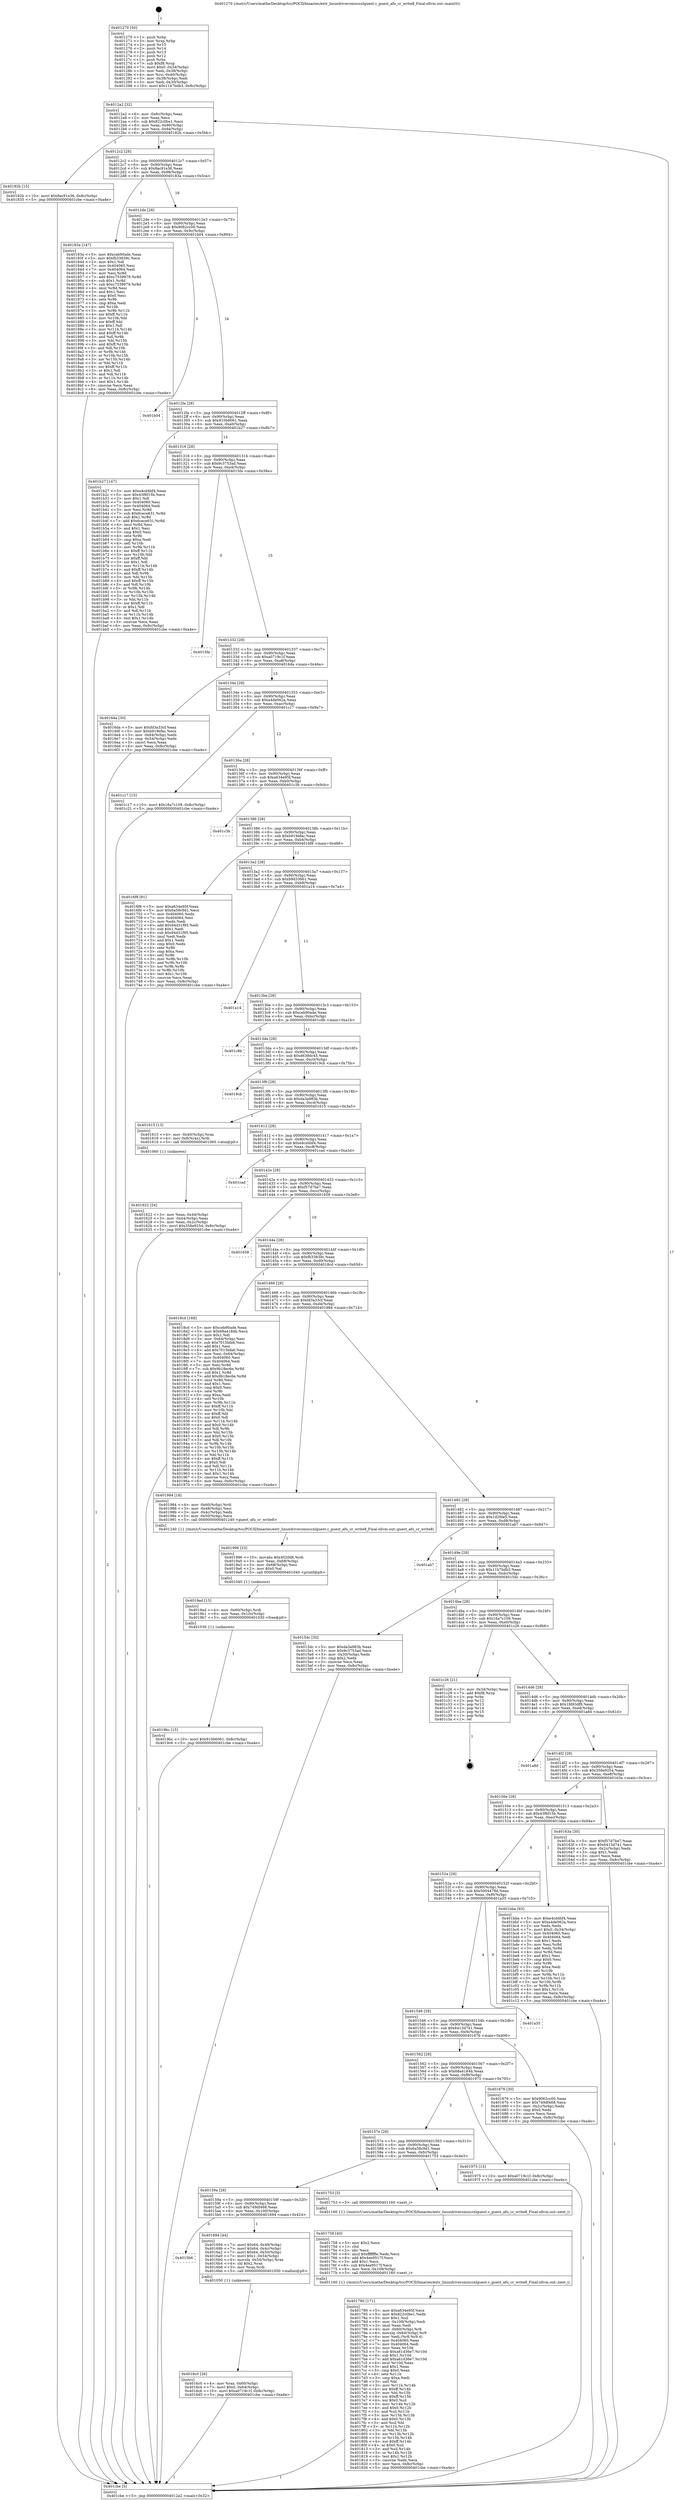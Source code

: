 digraph "0x401270" {
  label = "0x401270 (/mnt/c/Users/mathe/Desktop/tcc/POCII/binaries/extr_linuxdriversmisccxlguest.c_guest_afu_cr_write8_Final-ollvm.out::main(0))"
  labelloc = "t"
  node[shape=record]

  Entry [label="",width=0.3,height=0.3,shape=circle,fillcolor=black,style=filled]
  "0x4012a2" [label="{
     0x4012a2 [32]\l
     | [instrs]\l
     &nbsp;&nbsp;0x4012a2 \<+6\>: mov -0x8c(%rbp),%eax\l
     &nbsp;&nbsp;0x4012a8 \<+2\>: mov %eax,%ecx\l
     &nbsp;&nbsp;0x4012aa \<+6\>: sub $0x822c0be1,%ecx\l
     &nbsp;&nbsp;0x4012b0 \<+6\>: mov %eax,-0x90(%rbp)\l
     &nbsp;&nbsp;0x4012b6 \<+6\>: mov %ecx,-0x94(%rbp)\l
     &nbsp;&nbsp;0x4012bc \<+6\>: je 000000000040182b \<main+0x5bb\>\l
  }"]
  "0x40182b" [label="{
     0x40182b [15]\l
     | [instrs]\l
     &nbsp;&nbsp;0x40182b \<+10\>: movl $0x8ac91e36,-0x8c(%rbp)\l
     &nbsp;&nbsp;0x401835 \<+5\>: jmp 0000000000401cbe \<main+0xa4e\>\l
  }"]
  "0x4012c2" [label="{
     0x4012c2 [28]\l
     | [instrs]\l
     &nbsp;&nbsp;0x4012c2 \<+5\>: jmp 00000000004012c7 \<main+0x57\>\l
     &nbsp;&nbsp;0x4012c7 \<+6\>: mov -0x90(%rbp),%eax\l
     &nbsp;&nbsp;0x4012cd \<+5\>: sub $0x8ac91e36,%eax\l
     &nbsp;&nbsp;0x4012d2 \<+6\>: mov %eax,-0x98(%rbp)\l
     &nbsp;&nbsp;0x4012d8 \<+6\>: je 000000000040183a \<main+0x5ca\>\l
  }"]
  Exit [label="",width=0.3,height=0.3,shape=circle,fillcolor=black,style=filled,peripheries=2]
  "0x40183a" [label="{
     0x40183a [147]\l
     | [instrs]\l
     &nbsp;&nbsp;0x40183a \<+5\>: mov $0xceb90ade,%eax\l
     &nbsp;&nbsp;0x40183f \<+5\>: mov $0xfb33839c,%ecx\l
     &nbsp;&nbsp;0x401844 \<+2\>: mov $0x1,%dl\l
     &nbsp;&nbsp;0x401846 \<+7\>: mov 0x404060,%esi\l
     &nbsp;&nbsp;0x40184d \<+7\>: mov 0x404064,%edi\l
     &nbsp;&nbsp;0x401854 \<+3\>: mov %esi,%r8d\l
     &nbsp;&nbsp;0x401857 \<+7\>: add $0xc7539979,%r8d\l
     &nbsp;&nbsp;0x40185e \<+4\>: sub $0x1,%r8d\l
     &nbsp;&nbsp;0x401862 \<+7\>: sub $0xc7539979,%r8d\l
     &nbsp;&nbsp;0x401869 \<+4\>: imul %r8d,%esi\l
     &nbsp;&nbsp;0x40186d \<+3\>: and $0x1,%esi\l
     &nbsp;&nbsp;0x401870 \<+3\>: cmp $0x0,%esi\l
     &nbsp;&nbsp;0x401873 \<+4\>: sete %r9b\l
     &nbsp;&nbsp;0x401877 \<+3\>: cmp $0xa,%edi\l
     &nbsp;&nbsp;0x40187a \<+4\>: setl %r10b\l
     &nbsp;&nbsp;0x40187e \<+3\>: mov %r9b,%r11b\l
     &nbsp;&nbsp;0x401881 \<+4\>: xor $0xff,%r11b\l
     &nbsp;&nbsp;0x401885 \<+3\>: mov %r10b,%bl\l
     &nbsp;&nbsp;0x401888 \<+3\>: xor $0xff,%bl\l
     &nbsp;&nbsp;0x40188b \<+3\>: xor $0x1,%dl\l
     &nbsp;&nbsp;0x40188e \<+3\>: mov %r11b,%r14b\l
     &nbsp;&nbsp;0x401891 \<+4\>: and $0xff,%r14b\l
     &nbsp;&nbsp;0x401895 \<+3\>: and %dl,%r9b\l
     &nbsp;&nbsp;0x401898 \<+3\>: mov %bl,%r15b\l
     &nbsp;&nbsp;0x40189b \<+4\>: and $0xff,%r15b\l
     &nbsp;&nbsp;0x40189f \<+3\>: and %dl,%r10b\l
     &nbsp;&nbsp;0x4018a2 \<+3\>: or %r9b,%r14b\l
     &nbsp;&nbsp;0x4018a5 \<+3\>: or %r10b,%r15b\l
     &nbsp;&nbsp;0x4018a8 \<+3\>: xor %r15b,%r14b\l
     &nbsp;&nbsp;0x4018ab \<+3\>: or %bl,%r11b\l
     &nbsp;&nbsp;0x4018ae \<+4\>: xor $0xff,%r11b\l
     &nbsp;&nbsp;0x4018b2 \<+3\>: or $0x1,%dl\l
     &nbsp;&nbsp;0x4018b5 \<+3\>: and %dl,%r11b\l
     &nbsp;&nbsp;0x4018b8 \<+3\>: or %r11b,%r14b\l
     &nbsp;&nbsp;0x4018bb \<+4\>: test $0x1,%r14b\l
     &nbsp;&nbsp;0x4018bf \<+3\>: cmovne %ecx,%eax\l
     &nbsp;&nbsp;0x4018c2 \<+6\>: mov %eax,-0x8c(%rbp)\l
     &nbsp;&nbsp;0x4018c8 \<+5\>: jmp 0000000000401cbe \<main+0xa4e\>\l
  }"]
  "0x4012de" [label="{
     0x4012de [28]\l
     | [instrs]\l
     &nbsp;&nbsp;0x4012de \<+5\>: jmp 00000000004012e3 \<main+0x73\>\l
     &nbsp;&nbsp;0x4012e3 \<+6\>: mov -0x90(%rbp),%eax\l
     &nbsp;&nbsp;0x4012e9 \<+5\>: sub $0x9062cc00,%eax\l
     &nbsp;&nbsp;0x4012ee \<+6\>: mov %eax,-0x9c(%rbp)\l
     &nbsp;&nbsp;0x4012f4 \<+6\>: je 0000000000401b04 \<main+0x894\>\l
  }"]
  "0x4019bc" [label="{
     0x4019bc [15]\l
     | [instrs]\l
     &nbsp;&nbsp;0x4019bc \<+10\>: movl $0x910b6061,-0x8c(%rbp)\l
     &nbsp;&nbsp;0x4019c6 \<+5\>: jmp 0000000000401cbe \<main+0xa4e\>\l
  }"]
  "0x401b04" [label="{
     0x401b04\l
  }", style=dashed]
  "0x4012fa" [label="{
     0x4012fa [28]\l
     | [instrs]\l
     &nbsp;&nbsp;0x4012fa \<+5\>: jmp 00000000004012ff \<main+0x8f\>\l
     &nbsp;&nbsp;0x4012ff \<+6\>: mov -0x90(%rbp),%eax\l
     &nbsp;&nbsp;0x401305 \<+5\>: sub $0x910b6061,%eax\l
     &nbsp;&nbsp;0x40130a \<+6\>: mov %eax,-0xa0(%rbp)\l
     &nbsp;&nbsp;0x401310 \<+6\>: je 0000000000401b27 \<main+0x8b7\>\l
  }"]
  "0x4019ad" [label="{
     0x4019ad [15]\l
     | [instrs]\l
     &nbsp;&nbsp;0x4019ad \<+4\>: mov -0x60(%rbp),%rdi\l
     &nbsp;&nbsp;0x4019b1 \<+6\>: mov %eax,-0x10c(%rbp)\l
     &nbsp;&nbsp;0x4019b7 \<+5\>: call 0000000000401030 \<free@plt\>\l
     | [calls]\l
     &nbsp;&nbsp;0x401030 \{1\} (unknown)\l
  }"]
  "0x401b27" [label="{
     0x401b27 [147]\l
     | [instrs]\l
     &nbsp;&nbsp;0x401b27 \<+5\>: mov $0xe4cd4bf4,%eax\l
     &nbsp;&nbsp;0x401b2c \<+5\>: mov $0x43f6f15b,%ecx\l
     &nbsp;&nbsp;0x401b31 \<+2\>: mov $0x1,%dl\l
     &nbsp;&nbsp;0x401b33 \<+7\>: mov 0x404060,%esi\l
     &nbsp;&nbsp;0x401b3a \<+7\>: mov 0x404064,%edi\l
     &nbsp;&nbsp;0x401b41 \<+3\>: mov %esi,%r8d\l
     &nbsp;&nbsp;0x401b44 \<+7\>: sub $0x6cece631,%r8d\l
     &nbsp;&nbsp;0x401b4b \<+4\>: sub $0x1,%r8d\l
     &nbsp;&nbsp;0x401b4f \<+7\>: add $0x6cece631,%r8d\l
     &nbsp;&nbsp;0x401b56 \<+4\>: imul %r8d,%esi\l
     &nbsp;&nbsp;0x401b5a \<+3\>: and $0x1,%esi\l
     &nbsp;&nbsp;0x401b5d \<+3\>: cmp $0x0,%esi\l
     &nbsp;&nbsp;0x401b60 \<+4\>: sete %r9b\l
     &nbsp;&nbsp;0x401b64 \<+3\>: cmp $0xa,%edi\l
     &nbsp;&nbsp;0x401b67 \<+4\>: setl %r10b\l
     &nbsp;&nbsp;0x401b6b \<+3\>: mov %r9b,%r11b\l
     &nbsp;&nbsp;0x401b6e \<+4\>: xor $0xff,%r11b\l
     &nbsp;&nbsp;0x401b72 \<+3\>: mov %r10b,%bl\l
     &nbsp;&nbsp;0x401b75 \<+3\>: xor $0xff,%bl\l
     &nbsp;&nbsp;0x401b78 \<+3\>: xor $0x1,%dl\l
     &nbsp;&nbsp;0x401b7b \<+3\>: mov %r11b,%r14b\l
     &nbsp;&nbsp;0x401b7e \<+4\>: and $0xff,%r14b\l
     &nbsp;&nbsp;0x401b82 \<+3\>: and %dl,%r9b\l
     &nbsp;&nbsp;0x401b85 \<+3\>: mov %bl,%r15b\l
     &nbsp;&nbsp;0x401b88 \<+4\>: and $0xff,%r15b\l
     &nbsp;&nbsp;0x401b8c \<+3\>: and %dl,%r10b\l
     &nbsp;&nbsp;0x401b8f \<+3\>: or %r9b,%r14b\l
     &nbsp;&nbsp;0x401b92 \<+3\>: or %r10b,%r15b\l
     &nbsp;&nbsp;0x401b95 \<+3\>: xor %r15b,%r14b\l
     &nbsp;&nbsp;0x401b98 \<+3\>: or %bl,%r11b\l
     &nbsp;&nbsp;0x401b9b \<+4\>: xor $0xff,%r11b\l
     &nbsp;&nbsp;0x401b9f \<+3\>: or $0x1,%dl\l
     &nbsp;&nbsp;0x401ba2 \<+3\>: and %dl,%r11b\l
     &nbsp;&nbsp;0x401ba5 \<+3\>: or %r11b,%r14b\l
     &nbsp;&nbsp;0x401ba8 \<+4\>: test $0x1,%r14b\l
     &nbsp;&nbsp;0x401bac \<+3\>: cmovne %ecx,%eax\l
     &nbsp;&nbsp;0x401baf \<+6\>: mov %eax,-0x8c(%rbp)\l
     &nbsp;&nbsp;0x401bb5 \<+5\>: jmp 0000000000401cbe \<main+0xa4e\>\l
  }"]
  "0x401316" [label="{
     0x401316 [28]\l
     | [instrs]\l
     &nbsp;&nbsp;0x401316 \<+5\>: jmp 000000000040131b \<main+0xab\>\l
     &nbsp;&nbsp;0x40131b \<+6\>: mov -0x90(%rbp),%eax\l
     &nbsp;&nbsp;0x401321 \<+5\>: sub $0x9c3753ad,%eax\l
     &nbsp;&nbsp;0x401326 \<+6\>: mov %eax,-0xa4(%rbp)\l
     &nbsp;&nbsp;0x40132c \<+6\>: je 00000000004015fa \<main+0x38a\>\l
  }"]
  "0x401996" [label="{
     0x401996 [23]\l
     | [instrs]\l
     &nbsp;&nbsp;0x401996 \<+10\>: movabs $0x4020d6,%rdi\l
     &nbsp;&nbsp;0x4019a0 \<+3\>: mov %eax,-0x68(%rbp)\l
     &nbsp;&nbsp;0x4019a3 \<+3\>: mov -0x68(%rbp),%esi\l
     &nbsp;&nbsp;0x4019a6 \<+2\>: mov $0x0,%al\l
     &nbsp;&nbsp;0x4019a8 \<+5\>: call 0000000000401040 \<printf@plt\>\l
     | [calls]\l
     &nbsp;&nbsp;0x401040 \{1\} (unknown)\l
  }"]
  "0x4015fa" [label="{
     0x4015fa\l
  }", style=dashed]
  "0x401332" [label="{
     0x401332 [28]\l
     | [instrs]\l
     &nbsp;&nbsp;0x401332 \<+5\>: jmp 0000000000401337 \<main+0xc7\>\l
     &nbsp;&nbsp;0x401337 \<+6\>: mov -0x90(%rbp),%eax\l
     &nbsp;&nbsp;0x40133d \<+5\>: sub $0xa0719c1f,%eax\l
     &nbsp;&nbsp;0x401342 \<+6\>: mov %eax,-0xa8(%rbp)\l
     &nbsp;&nbsp;0x401348 \<+6\>: je 00000000004016da \<main+0x46a\>\l
  }"]
  "0x401780" [label="{
     0x401780 [171]\l
     | [instrs]\l
     &nbsp;&nbsp;0x401780 \<+5\>: mov $0xa634e95f,%ecx\l
     &nbsp;&nbsp;0x401785 \<+5\>: mov $0x822c0be1,%edx\l
     &nbsp;&nbsp;0x40178a \<+3\>: mov $0x1,%sil\l
     &nbsp;&nbsp;0x40178d \<+6\>: mov -0x108(%rbp),%edi\l
     &nbsp;&nbsp;0x401793 \<+3\>: imul %eax,%edi\l
     &nbsp;&nbsp;0x401796 \<+4\>: mov -0x60(%rbp),%r8\l
     &nbsp;&nbsp;0x40179a \<+4\>: movslq -0x64(%rbp),%r9\l
     &nbsp;&nbsp;0x40179e \<+4\>: mov %edi,(%r8,%r9,4)\l
     &nbsp;&nbsp;0x4017a2 \<+7\>: mov 0x404060,%eax\l
     &nbsp;&nbsp;0x4017a9 \<+7\>: mov 0x404064,%edi\l
     &nbsp;&nbsp;0x4017b0 \<+3\>: mov %eax,%r10d\l
     &nbsp;&nbsp;0x4017b3 \<+7\>: sub $0xa61d36e7,%r10d\l
     &nbsp;&nbsp;0x4017ba \<+4\>: sub $0x1,%r10d\l
     &nbsp;&nbsp;0x4017be \<+7\>: add $0xa61d36e7,%r10d\l
     &nbsp;&nbsp;0x4017c5 \<+4\>: imul %r10d,%eax\l
     &nbsp;&nbsp;0x4017c9 \<+3\>: and $0x1,%eax\l
     &nbsp;&nbsp;0x4017cc \<+3\>: cmp $0x0,%eax\l
     &nbsp;&nbsp;0x4017cf \<+4\>: sete %r11b\l
     &nbsp;&nbsp;0x4017d3 \<+3\>: cmp $0xa,%edi\l
     &nbsp;&nbsp;0x4017d6 \<+3\>: setl %bl\l
     &nbsp;&nbsp;0x4017d9 \<+3\>: mov %r11b,%r14b\l
     &nbsp;&nbsp;0x4017dc \<+4\>: xor $0xff,%r14b\l
     &nbsp;&nbsp;0x4017e0 \<+3\>: mov %bl,%r15b\l
     &nbsp;&nbsp;0x4017e3 \<+4\>: xor $0xff,%r15b\l
     &nbsp;&nbsp;0x4017e7 \<+4\>: xor $0x0,%sil\l
     &nbsp;&nbsp;0x4017eb \<+3\>: mov %r14b,%r12b\l
     &nbsp;&nbsp;0x4017ee \<+4\>: and $0x0,%r12b\l
     &nbsp;&nbsp;0x4017f2 \<+3\>: and %sil,%r11b\l
     &nbsp;&nbsp;0x4017f5 \<+3\>: mov %r15b,%r13b\l
     &nbsp;&nbsp;0x4017f8 \<+4\>: and $0x0,%r13b\l
     &nbsp;&nbsp;0x4017fc \<+3\>: and %sil,%bl\l
     &nbsp;&nbsp;0x4017ff \<+3\>: or %r11b,%r12b\l
     &nbsp;&nbsp;0x401802 \<+3\>: or %bl,%r13b\l
     &nbsp;&nbsp;0x401805 \<+3\>: xor %r13b,%r12b\l
     &nbsp;&nbsp;0x401808 \<+3\>: or %r15b,%r14b\l
     &nbsp;&nbsp;0x40180b \<+4\>: xor $0xff,%r14b\l
     &nbsp;&nbsp;0x40180f \<+4\>: or $0x0,%sil\l
     &nbsp;&nbsp;0x401813 \<+3\>: and %sil,%r14b\l
     &nbsp;&nbsp;0x401816 \<+3\>: or %r14b,%r12b\l
     &nbsp;&nbsp;0x401819 \<+4\>: test $0x1,%r12b\l
     &nbsp;&nbsp;0x40181d \<+3\>: cmovne %edx,%ecx\l
     &nbsp;&nbsp;0x401820 \<+6\>: mov %ecx,-0x8c(%rbp)\l
     &nbsp;&nbsp;0x401826 \<+5\>: jmp 0000000000401cbe \<main+0xa4e\>\l
  }"]
  "0x4016da" [label="{
     0x4016da [30]\l
     | [instrs]\l
     &nbsp;&nbsp;0x4016da \<+5\>: mov $0xfd3a33cf,%eax\l
     &nbsp;&nbsp;0x4016df \<+5\>: mov $0xb919efac,%ecx\l
     &nbsp;&nbsp;0x4016e4 \<+3\>: mov -0x64(%rbp),%edx\l
     &nbsp;&nbsp;0x4016e7 \<+3\>: cmp -0x54(%rbp),%edx\l
     &nbsp;&nbsp;0x4016ea \<+3\>: cmovl %ecx,%eax\l
     &nbsp;&nbsp;0x4016ed \<+6\>: mov %eax,-0x8c(%rbp)\l
     &nbsp;&nbsp;0x4016f3 \<+5\>: jmp 0000000000401cbe \<main+0xa4e\>\l
  }"]
  "0x40134e" [label="{
     0x40134e [28]\l
     | [instrs]\l
     &nbsp;&nbsp;0x40134e \<+5\>: jmp 0000000000401353 \<main+0xe3\>\l
     &nbsp;&nbsp;0x401353 \<+6\>: mov -0x90(%rbp),%eax\l
     &nbsp;&nbsp;0x401359 \<+5\>: sub $0xa4de062a,%eax\l
     &nbsp;&nbsp;0x40135e \<+6\>: mov %eax,-0xac(%rbp)\l
     &nbsp;&nbsp;0x401364 \<+6\>: je 0000000000401c17 \<main+0x9a7\>\l
  }"]
  "0x401758" [label="{
     0x401758 [40]\l
     | [instrs]\l
     &nbsp;&nbsp;0x401758 \<+5\>: mov $0x2,%ecx\l
     &nbsp;&nbsp;0x40175d \<+1\>: cltd\l
     &nbsp;&nbsp;0x40175e \<+2\>: idiv %ecx\l
     &nbsp;&nbsp;0x401760 \<+6\>: imul $0xfffffffe,%edx,%ecx\l
     &nbsp;&nbsp;0x401766 \<+6\>: add $0x4ee9517f,%ecx\l
     &nbsp;&nbsp;0x40176c \<+3\>: add $0x1,%ecx\l
     &nbsp;&nbsp;0x40176f \<+6\>: sub $0x4ee9517f,%ecx\l
     &nbsp;&nbsp;0x401775 \<+6\>: mov %ecx,-0x108(%rbp)\l
     &nbsp;&nbsp;0x40177b \<+5\>: call 0000000000401160 \<next_i\>\l
     | [calls]\l
     &nbsp;&nbsp;0x401160 \{1\} (/mnt/c/Users/mathe/Desktop/tcc/POCII/binaries/extr_linuxdriversmisccxlguest.c_guest_afu_cr_write8_Final-ollvm.out::next_i)\l
  }"]
  "0x401c17" [label="{
     0x401c17 [15]\l
     | [instrs]\l
     &nbsp;&nbsp;0x401c17 \<+10\>: movl $0x16a7c109,-0x8c(%rbp)\l
     &nbsp;&nbsp;0x401c21 \<+5\>: jmp 0000000000401cbe \<main+0xa4e\>\l
  }"]
  "0x40136a" [label="{
     0x40136a [28]\l
     | [instrs]\l
     &nbsp;&nbsp;0x40136a \<+5\>: jmp 000000000040136f \<main+0xff\>\l
     &nbsp;&nbsp;0x40136f \<+6\>: mov -0x90(%rbp),%eax\l
     &nbsp;&nbsp;0x401375 \<+5\>: sub $0xa634e95f,%eax\l
     &nbsp;&nbsp;0x40137a \<+6\>: mov %eax,-0xb0(%rbp)\l
     &nbsp;&nbsp;0x401380 \<+6\>: je 0000000000401c3b \<main+0x9cb\>\l
  }"]
  "0x4016c0" [label="{
     0x4016c0 [26]\l
     | [instrs]\l
     &nbsp;&nbsp;0x4016c0 \<+4\>: mov %rax,-0x60(%rbp)\l
     &nbsp;&nbsp;0x4016c4 \<+7\>: movl $0x0,-0x64(%rbp)\l
     &nbsp;&nbsp;0x4016cb \<+10\>: movl $0xa0719c1f,-0x8c(%rbp)\l
     &nbsp;&nbsp;0x4016d5 \<+5\>: jmp 0000000000401cbe \<main+0xa4e\>\l
  }"]
  "0x401c3b" [label="{
     0x401c3b\l
  }", style=dashed]
  "0x401386" [label="{
     0x401386 [28]\l
     | [instrs]\l
     &nbsp;&nbsp;0x401386 \<+5\>: jmp 000000000040138b \<main+0x11b\>\l
     &nbsp;&nbsp;0x40138b \<+6\>: mov -0x90(%rbp),%eax\l
     &nbsp;&nbsp;0x401391 \<+5\>: sub $0xb919efac,%eax\l
     &nbsp;&nbsp;0x401396 \<+6\>: mov %eax,-0xb4(%rbp)\l
     &nbsp;&nbsp;0x40139c \<+6\>: je 00000000004016f8 \<main+0x488\>\l
  }"]
  "0x4015b6" [label="{
     0x4015b6\l
  }", style=dashed]
  "0x4016f8" [label="{
     0x4016f8 [91]\l
     | [instrs]\l
     &nbsp;&nbsp;0x4016f8 \<+5\>: mov $0xa634e95f,%eax\l
     &nbsp;&nbsp;0x4016fd \<+5\>: mov $0x6a58c9d1,%ecx\l
     &nbsp;&nbsp;0x401702 \<+7\>: mov 0x404060,%edx\l
     &nbsp;&nbsp;0x401709 \<+7\>: mov 0x404064,%esi\l
     &nbsp;&nbsp;0x401710 \<+2\>: mov %edx,%edi\l
     &nbsp;&nbsp;0x401712 \<+6\>: add $0x94d31f95,%edi\l
     &nbsp;&nbsp;0x401718 \<+3\>: sub $0x1,%edi\l
     &nbsp;&nbsp;0x40171b \<+6\>: sub $0x94d31f95,%edi\l
     &nbsp;&nbsp;0x401721 \<+3\>: imul %edi,%edx\l
     &nbsp;&nbsp;0x401724 \<+3\>: and $0x1,%edx\l
     &nbsp;&nbsp;0x401727 \<+3\>: cmp $0x0,%edx\l
     &nbsp;&nbsp;0x40172a \<+4\>: sete %r8b\l
     &nbsp;&nbsp;0x40172e \<+3\>: cmp $0xa,%esi\l
     &nbsp;&nbsp;0x401731 \<+4\>: setl %r9b\l
     &nbsp;&nbsp;0x401735 \<+3\>: mov %r8b,%r10b\l
     &nbsp;&nbsp;0x401738 \<+3\>: and %r9b,%r10b\l
     &nbsp;&nbsp;0x40173b \<+3\>: xor %r9b,%r8b\l
     &nbsp;&nbsp;0x40173e \<+3\>: or %r8b,%r10b\l
     &nbsp;&nbsp;0x401741 \<+4\>: test $0x1,%r10b\l
     &nbsp;&nbsp;0x401745 \<+3\>: cmovne %ecx,%eax\l
     &nbsp;&nbsp;0x401748 \<+6\>: mov %eax,-0x8c(%rbp)\l
     &nbsp;&nbsp;0x40174e \<+5\>: jmp 0000000000401cbe \<main+0xa4e\>\l
  }"]
  "0x4013a2" [label="{
     0x4013a2 [28]\l
     | [instrs]\l
     &nbsp;&nbsp;0x4013a2 \<+5\>: jmp 00000000004013a7 \<main+0x137\>\l
     &nbsp;&nbsp;0x4013a7 \<+6\>: mov -0x90(%rbp),%eax\l
     &nbsp;&nbsp;0x4013ad \<+5\>: sub $0xb9d33661,%eax\l
     &nbsp;&nbsp;0x4013b2 \<+6\>: mov %eax,-0xb8(%rbp)\l
     &nbsp;&nbsp;0x4013b8 \<+6\>: je 0000000000401a14 \<main+0x7a4\>\l
  }"]
  "0x401694" [label="{
     0x401694 [44]\l
     | [instrs]\l
     &nbsp;&nbsp;0x401694 \<+7\>: movl $0x64,-0x48(%rbp)\l
     &nbsp;&nbsp;0x40169b \<+7\>: movl $0x64,-0x4c(%rbp)\l
     &nbsp;&nbsp;0x4016a2 \<+7\>: movl $0x64,-0x50(%rbp)\l
     &nbsp;&nbsp;0x4016a9 \<+7\>: movl $0x1,-0x54(%rbp)\l
     &nbsp;&nbsp;0x4016b0 \<+4\>: movslq -0x54(%rbp),%rax\l
     &nbsp;&nbsp;0x4016b4 \<+4\>: shl $0x2,%rax\l
     &nbsp;&nbsp;0x4016b8 \<+3\>: mov %rax,%rdi\l
     &nbsp;&nbsp;0x4016bb \<+5\>: call 0000000000401050 \<malloc@plt\>\l
     | [calls]\l
     &nbsp;&nbsp;0x401050 \{1\} (unknown)\l
  }"]
  "0x401a14" [label="{
     0x401a14\l
  }", style=dashed]
  "0x4013be" [label="{
     0x4013be [28]\l
     | [instrs]\l
     &nbsp;&nbsp;0x4013be \<+5\>: jmp 00000000004013c3 \<main+0x153\>\l
     &nbsp;&nbsp;0x4013c3 \<+6\>: mov -0x90(%rbp),%eax\l
     &nbsp;&nbsp;0x4013c9 \<+5\>: sub $0xceb90ade,%eax\l
     &nbsp;&nbsp;0x4013ce \<+6\>: mov %eax,-0xbc(%rbp)\l
     &nbsp;&nbsp;0x4013d4 \<+6\>: je 0000000000401c8b \<main+0xa1b\>\l
  }"]
  "0x40159a" [label="{
     0x40159a [28]\l
     | [instrs]\l
     &nbsp;&nbsp;0x40159a \<+5\>: jmp 000000000040159f \<main+0x32f\>\l
     &nbsp;&nbsp;0x40159f \<+6\>: mov -0x90(%rbp),%eax\l
     &nbsp;&nbsp;0x4015a5 \<+5\>: sub $0x749df468,%eax\l
     &nbsp;&nbsp;0x4015aa \<+6\>: mov %eax,-0x100(%rbp)\l
     &nbsp;&nbsp;0x4015b0 \<+6\>: je 0000000000401694 \<main+0x424\>\l
  }"]
  "0x401c8b" [label="{
     0x401c8b\l
  }", style=dashed]
  "0x4013da" [label="{
     0x4013da [28]\l
     | [instrs]\l
     &nbsp;&nbsp;0x4013da \<+5\>: jmp 00000000004013df \<main+0x16f\>\l
     &nbsp;&nbsp;0x4013df \<+6\>: mov -0x90(%rbp),%eax\l
     &nbsp;&nbsp;0x4013e5 \<+5\>: sub $0xd639dc45,%eax\l
     &nbsp;&nbsp;0x4013ea \<+6\>: mov %eax,-0xc0(%rbp)\l
     &nbsp;&nbsp;0x4013f0 \<+6\>: je 00000000004019cb \<main+0x75b\>\l
  }"]
  "0x401753" [label="{
     0x401753 [5]\l
     | [instrs]\l
     &nbsp;&nbsp;0x401753 \<+5\>: call 0000000000401160 \<next_i\>\l
     | [calls]\l
     &nbsp;&nbsp;0x401160 \{1\} (/mnt/c/Users/mathe/Desktop/tcc/POCII/binaries/extr_linuxdriversmisccxlguest.c_guest_afu_cr_write8_Final-ollvm.out::next_i)\l
  }"]
  "0x4019cb" [label="{
     0x4019cb\l
  }", style=dashed]
  "0x4013f6" [label="{
     0x4013f6 [28]\l
     | [instrs]\l
     &nbsp;&nbsp;0x4013f6 \<+5\>: jmp 00000000004013fb \<main+0x18b\>\l
     &nbsp;&nbsp;0x4013fb \<+6\>: mov -0x90(%rbp),%eax\l
     &nbsp;&nbsp;0x401401 \<+5\>: sub $0xda3a983b,%eax\l
     &nbsp;&nbsp;0x401406 \<+6\>: mov %eax,-0xc4(%rbp)\l
     &nbsp;&nbsp;0x40140c \<+6\>: je 0000000000401615 \<main+0x3a5\>\l
  }"]
  "0x40157e" [label="{
     0x40157e [28]\l
     | [instrs]\l
     &nbsp;&nbsp;0x40157e \<+5\>: jmp 0000000000401583 \<main+0x313\>\l
     &nbsp;&nbsp;0x401583 \<+6\>: mov -0x90(%rbp),%eax\l
     &nbsp;&nbsp;0x401589 \<+5\>: sub $0x6a58c9d1,%eax\l
     &nbsp;&nbsp;0x40158e \<+6\>: mov %eax,-0xfc(%rbp)\l
     &nbsp;&nbsp;0x401594 \<+6\>: je 0000000000401753 \<main+0x4e3\>\l
  }"]
  "0x401615" [label="{
     0x401615 [13]\l
     | [instrs]\l
     &nbsp;&nbsp;0x401615 \<+4\>: mov -0x40(%rbp),%rax\l
     &nbsp;&nbsp;0x401619 \<+4\>: mov 0x8(%rax),%rdi\l
     &nbsp;&nbsp;0x40161d \<+5\>: call 0000000000401060 \<atoi@plt\>\l
     | [calls]\l
     &nbsp;&nbsp;0x401060 \{1\} (unknown)\l
  }"]
  "0x401412" [label="{
     0x401412 [28]\l
     | [instrs]\l
     &nbsp;&nbsp;0x401412 \<+5\>: jmp 0000000000401417 \<main+0x1a7\>\l
     &nbsp;&nbsp;0x401417 \<+6\>: mov -0x90(%rbp),%eax\l
     &nbsp;&nbsp;0x40141d \<+5\>: sub $0xe4cd4bf4,%eax\l
     &nbsp;&nbsp;0x401422 \<+6\>: mov %eax,-0xc8(%rbp)\l
     &nbsp;&nbsp;0x401428 \<+6\>: je 0000000000401cad \<main+0xa3d\>\l
  }"]
  "0x401975" [label="{
     0x401975 [15]\l
     | [instrs]\l
     &nbsp;&nbsp;0x401975 \<+10\>: movl $0xa0719c1f,-0x8c(%rbp)\l
     &nbsp;&nbsp;0x40197f \<+5\>: jmp 0000000000401cbe \<main+0xa4e\>\l
  }"]
  "0x401cad" [label="{
     0x401cad\l
  }", style=dashed]
  "0x40142e" [label="{
     0x40142e [28]\l
     | [instrs]\l
     &nbsp;&nbsp;0x40142e \<+5\>: jmp 0000000000401433 \<main+0x1c3\>\l
     &nbsp;&nbsp;0x401433 \<+6\>: mov -0x90(%rbp),%eax\l
     &nbsp;&nbsp;0x401439 \<+5\>: sub $0xf57d7be7,%eax\l
     &nbsp;&nbsp;0x40143e \<+6\>: mov %eax,-0xcc(%rbp)\l
     &nbsp;&nbsp;0x401444 \<+6\>: je 0000000000401658 \<main+0x3e8\>\l
  }"]
  "0x401562" [label="{
     0x401562 [28]\l
     | [instrs]\l
     &nbsp;&nbsp;0x401562 \<+5\>: jmp 0000000000401567 \<main+0x2f7\>\l
     &nbsp;&nbsp;0x401567 \<+6\>: mov -0x90(%rbp),%eax\l
     &nbsp;&nbsp;0x40156d \<+5\>: sub $0x68a4184b,%eax\l
     &nbsp;&nbsp;0x401572 \<+6\>: mov %eax,-0xf8(%rbp)\l
     &nbsp;&nbsp;0x401578 \<+6\>: je 0000000000401975 \<main+0x705\>\l
  }"]
  "0x401658" [label="{
     0x401658\l
  }", style=dashed]
  "0x40144a" [label="{
     0x40144a [28]\l
     | [instrs]\l
     &nbsp;&nbsp;0x40144a \<+5\>: jmp 000000000040144f \<main+0x1df\>\l
     &nbsp;&nbsp;0x40144f \<+6\>: mov -0x90(%rbp),%eax\l
     &nbsp;&nbsp;0x401455 \<+5\>: sub $0xfb33839c,%eax\l
     &nbsp;&nbsp;0x40145a \<+6\>: mov %eax,-0xd0(%rbp)\l
     &nbsp;&nbsp;0x401460 \<+6\>: je 00000000004018cd \<main+0x65d\>\l
  }"]
  "0x401676" [label="{
     0x401676 [30]\l
     | [instrs]\l
     &nbsp;&nbsp;0x401676 \<+5\>: mov $0x9062cc00,%eax\l
     &nbsp;&nbsp;0x40167b \<+5\>: mov $0x749df468,%ecx\l
     &nbsp;&nbsp;0x401680 \<+3\>: mov -0x2c(%rbp),%edx\l
     &nbsp;&nbsp;0x401683 \<+3\>: cmp $0x0,%edx\l
     &nbsp;&nbsp;0x401686 \<+3\>: cmove %ecx,%eax\l
     &nbsp;&nbsp;0x401689 \<+6\>: mov %eax,-0x8c(%rbp)\l
     &nbsp;&nbsp;0x40168f \<+5\>: jmp 0000000000401cbe \<main+0xa4e\>\l
  }"]
  "0x4018cd" [label="{
     0x4018cd [168]\l
     | [instrs]\l
     &nbsp;&nbsp;0x4018cd \<+5\>: mov $0xceb90ade,%eax\l
     &nbsp;&nbsp;0x4018d2 \<+5\>: mov $0x68a4184b,%ecx\l
     &nbsp;&nbsp;0x4018d7 \<+2\>: mov $0x1,%dl\l
     &nbsp;&nbsp;0x4018d9 \<+3\>: mov -0x64(%rbp),%esi\l
     &nbsp;&nbsp;0x4018dc \<+6\>: sub $0x7015bfa6,%esi\l
     &nbsp;&nbsp;0x4018e2 \<+3\>: add $0x1,%esi\l
     &nbsp;&nbsp;0x4018e5 \<+6\>: add $0x7015bfa6,%esi\l
     &nbsp;&nbsp;0x4018eb \<+3\>: mov %esi,-0x64(%rbp)\l
     &nbsp;&nbsp;0x4018ee \<+7\>: mov 0x404060,%esi\l
     &nbsp;&nbsp;0x4018f5 \<+7\>: mov 0x404064,%edi\l
     &nbsp;&nbsp;0x4018fc \<+3\>: mov %esi,%r8d\l
     &nbsp;&nbsp;0x4018ff \<+7\>: sub $0x9b18ec6e,%r8d\l
     &nbsp;&nbsp;0x401906 \<+4\>: sub $0x1,%r8d\l
     &nbsp;&nbsp;0x40190a \<+7\>: add $0x9b18ec6e,%r8d\l
     &nbsp;&nbsp;0x401911 \<+4\>: imul %r8d,%esi\l
     &nbsp;&nbsp;0x401915 \<+3\>: and $0x1,%esi\l
     &nbsp;&nbsp;0x401918 \<+3\>: cmp $0x0,%esi\l
     &nbsp;&nbsp;0x40191b \<+4\>: sete %r9b\l
     &nbsp;&nbsp;0x40191f \<+3\>: cmp $0xa,%edi\l
     &nbsp;&nbsp;0x401922 \<+4\>: setl %r10b\l
     &nbsp;&nbsp;0x401926 \<+3\>: mov %r9b,%r11b\l
     &nbsp;&nbsp;0x401929 \<+4\>: xor $0xff,%r11b\l
     &nbsp;&nbsp;0x40192d \<+3\>: mov %r10b,%bl\l
     &nbsp;&nbsp;0x401930 \<+3\>: xor $0xff,%bl\l
     &nbsp;&nbsp;0x401933 \<+3\>: xor $0x0,%dl\l
     &nbsp;&nbsp;0x401936 \<+3\>: mov %r11b,%r14b\l
     &nbsp;&nbsp;0x401939 \<+4\>: and $0x0,%r14b\l
     &nbsp;&nbsp;0x40193d \<+3\>: and %dl,%r9b\l
     &nbsp;&nbsp;0x401940 \<+3\>: mov %bl,%r15b\l
     &nbsp;&nbsp;0x401943 \<+4\>: and $0x0,%r15b\l
     &nbsp;&nbsp;0x401947 \<+3\>: and %dl,%r10b\l
     &nbsp;&nbsp;0x40194a \<+3\>: or %r9b,%r14b\l
     &nbsp;&nbsp;0x40194d \<+3\>: or %r10b,%r15b\l
     &nbsp;&nbsp;0x401950 \<+3\>: xor %r15b,%r14b\l
     &nbsp;&nbsp;0x401953 \<+3\>: or %bl,%r11b\l
     &nbsp;&nbsp;0x401956 \<+4\>: xor $0xff,%r11b\l
     &nbsp;&nbsp;0x40195a \<+3\>: or $0x0,%dl\l
     &nbsp;&nbsp;0x40195d \<+3\>: and %dl,%r11b\l
     &nbsp;&nbsp;0x401960 \<+3\>: or %r11b,%r14b\l
     &nbsp;&nbsp;0x401963 \<+4\>: test $0x1,%r14b\l
     &nbsp;&nbsp;0x401967 \<+3\>: cmovne %ecx,%eax\l
     &nbsp;&nbsp;0x40196a \<+6\>: mov %eax,-0x8c(%rbp)\l
     &nbsp;&nbsp;0x401970 \<+5\>: jmp 0000000000401cbe \<main+0xa4e\>\l
  }"]
  "0x401466" [label="{
     0x401466 [28]\l
     | [instrs]\l
     &nbsp;&nbsp;0x401466 \<+5\>: jmp 000000000040146b \<main+0x1fb\>\l
     &nbsp;&nbsp;0x40146b \<+6\>: mov -0x90(%rbp),%eax\l
     &nbsp;&nbsp;0x401471 \<+5\>: sub $0xfd3a33cf,%eax\l
     &nbsp;&nbsp;0x401476 \<+6\>: mov %eax,-0xd4(%rbp)\l
     &nbsp;&nbsp;0x40147c \<+6\>: je 0000000000401984 \<main+0x714\>\l
  }"]
  "0x401546" [label="{
     0x401546 [28]\l
     | [instrs]\l
     &nbsp;&nbsp;0x401546 \<+5\>: jmp 000000000040154b \<main+0x2db\>\l
     &nbsp;&nbsp;0x40154b \<+6\>: mov -0x90(%rbp),%eax\l
     &nbsp;&nbsp;0x401551 \<+5\>: sub $0x6413d741,%eax\l
     &nbsp;&nbsp;0x401556 \<+6\>: mov %eax,-0xf4(%rbp)\l
     &nbsp;&nbsp;0x40155c \<+6\>: je 0000000000401676 \<main+0x406\>\l
  }"]
  "0x401984" [label="{
     0x401984 [18]\l
     | [instrs]\l
     &nbsp;&nbsp;0x401984 \<+4\>: mov -0x60(%rbp),%rdi\l
     &nbsp;&nbsp;0x401988 \<+3\>: mov -0x48(%rbp),%esi\l
     &nbsp;&nbsp;0x40198b \<+3\>: mov -0x4c(%rbp),%edx\l
     &nbsp;&nbsp;0x40198e \<+3\>: mov -0x50(%rbp),%ecx\l
     &nbsp;&nbsp;0x401991 \<+5\>: call 0000000000401240 \<guest_afu_cr_write8\>\l
     | [calls]\l
     &nbsp;&nbsp;0x401240 \{1\} (/mnt/c/Users/mathe/Desktop/tcc/POCII/binaries/extr_linuxdriversmisccxlguest.c_guest_afu_cr_write8_Final-ollvm.out::guest_afu_cr_write8)\l
  }"]
  "0x401482" [label="{
     0x401482 [28]\l
     | [instrs]\l
     &nbsp;&nbsp;0x401482 \<+5\>: jmp 0000000000401487 \<main+0x217\>\l
     &nbsp;&nbsp;0x401487 \<+6\>: mov -0x90(%rbp),%eax\l
     &nbsp;&nbsp;0x40148d \<+5\>: sub $0x1d2fde5,%eax\l
     &nbsp;&nbsp;0x401492 \<+6\>: mov %eax,-0xd8(%rbp)\l
     &nbsp;&nbsp;0x401498 \<+6\>: je 0000000000401ab7 \<main+0x847\>\l
  }"]
  "0x401a35" [label="{
     0x401a35\l
  }", style=dashed]
  "0x401ab7" [label="{
     0x401ab7\l
  }", style=dashed]
  "0x40149e" [label="{
     0x40149e [28]\l
     | [instrs]\l
     &nbsp;&nbsp;0x40149e \<+5\>: jmp 00000000004014a3 \<main+0x233\>\l
     &nbsp;&nbsp;0x4014a3 \<+6\>: mov -0x90(%rbp),%eax\l
     &nbsp;&nbsp;0x4014a9 \<+5\>: sub $0x11b7bdb3,%eax\l
     &nbsp;&nbsp;0x4014ae \<+6\>: mov %eax,-0xdc(%rbp)\l
     &nbsp;&nbsp;0x4014b4 \<+6\>: je 00000000004015dc \<main+0x36c\>\l
  }"]
  "0x40152a" [label="{
     0x40152a [28]\l
     | [instrs]\l
     &nbsp;&nbsp;0x40152a \<+5\>: jmp 000000000040152f \<main+0x2bf\>\l
     &nbsp;&nbsp;0x40152f \<+6\>: mov -0x90(%rbp),%eax\l
     &nbsp;&nbsp;0x401535 \<+5\>: sub $0x5004478d,%eax\l
     &nbsp;&nbsp;0x40153a \<+6\>: mov %eax,-0xf0(%rbp)\l
     &nbsp;&nbsp;0x401540 \<+6\>: je 0000000000401a35 \<main+0x7c5\>\l
  }"]
  "0x4015dc" [label="{
     0x4015dc [30]\l
     | [instrs]\l
     &nbsp;&nbsp;0x4015dc \<+5\>: mov $0xda3a983b,%eax\l
     &nbsp;&nbsp;0x4015e1 \<+5\>: mov $0x9c3753ad,%ecx\l
     &nbsp;&nbsp;0x4015e6 \<+3\>: mov -0x30(%rbp),%edx\l
     &nbsp;&nbsp;0x4015e9 \<+3\>: cmp $0x2,%edx\l
     &nbsp;&nbsp;0x4015ec \<+3\>: cmovne %ecx,%eax\l
     &nbsp;&nbsp;0x4015ef \<+6\>: mov %eax,-0x8c(%rbp)\l
     &nbsp;&nbsp;0x4015f5 \<+5\>: jmp 0000000000401cbe \<main+0xa4e\>\l
  }"]
  "0x4014ba" [label="{
     0x4014ba [28]\l
     | [instrs]\l
     &nbsp;&nbsp;0x4014ba \<+5\>: jmp 00000000004014bf \<main+0x24f\>\l
     &nbsp;&nbsp;0x4014bf \<+6\>: mov -0x90(%rbp),%eax\l
     &nbsp;&nbsp;0x4014c5 \<+5\>: sub $0x16a7c109,%eax\l
     &nbsp;&nbsp;0x4014ca \<+6\>: mov %eax,-0xe0(%rbp)\l
     &nbsp;&nbsp;0x4014d0 \<+6\>: je 0000000000401c26 \<main+0x9b6\>\l
  }"]
  "0x401cbe" [label="{
     0x401cbe [5]\l
     | [instrs]\l
     &nbsp;&nbsp;0x401cbe \<+5\>: jmp 00000000004012a2 \<main+0x32\>\l
  }"]
  "0x401270" [label="{
     0x401270 [50]\l
     | [instrs]\l
     &nbsp;&nbsp;0x401270 \<+1\>: push %rbp\l
     &nbsp;&nbsp;0x401271 \<+3\>: mov %rsp,%rbp\l
     &nbsp;&nbsp;0x401274 \<+2\>: push %r15\l
     &nbsp;&nbsp;0x401276 \<+2\>: push %r14\l
     &nbsp;&nbsp;0x401278 \<+2\>: push %r13\l
     &nbsp;&nbsp;0x40127a \<+2\>: push %r12\l
     &nbsp;&nbsp;0x40127c \<+1\>: push %rbx\l
     &nbsp;&nbsp;0x40127d \<+7\>: sub $0xf8,%rsp\l
     &nbsp;&nbsp;0x401284 \<+7\>: movl $0x0,-0x34(%rbp)\l
     &nbsp;&nbsp;0x40128b \<+3\>: mov %edi,-0x38(%rbp)\l
     &nbsp;&nbsp;0x40128e \<+4\>: mov %rsi,-0x40(%rbp)\l
     &nbsp;&nbsp;0x401292 \<+3\>: mov -0x38(%rbp),%edi\l
     &nbsp;&nbsp;0x401295 \<+3\>: mov %edi,-0x30(%rbp)\l
     &nbsp;&nbsp;0x401298 \<+10\>: movl $0x11b7bdb3,-0x8c(%rbp)\l
  }"]
  "0x401622" [label="{
     0x401622 [24]\l
     | [instrs]\l
     &nbsp;&nbsp;0x401622 \<+3\>: mov %eax,-0x44(%rbp)\l
     &nbsp;&nbsp;0x401625 \<+3\>: mov -0x44(%rbp),%eax\l
     &nbsp;&nbsp;0x401628 \<+3\>: mov %eax,-0x2c(%rbp)\l
     &nbsp;&nbsp;0x40162b \<+10\>: movl $0x358e9254,-0x8c(%rbp)\l
     &nbsp;&nbsp;0x401635 \<+5\>: jmp 0000000000401cbe \<main+0xa4e\>\l
  }"]
  "0x401bba" [label="{
     0x401bba [93]\l
     | [instrs]\l
     &nbsp;&nbsp;0x401bba \<+5\>: mov $0xe4cd4bf4,%eax\l
     &nbsp;&nbsp;0x401bbf \<+5\>: mov $0xa4de062a,%ecx\l
     &nbsp;&nbsp;0x401bc4 \<+2\>: xor %edx,%edx\l
     &nbsp;&nbsp;0x401bc6 \<+7\>: movl $0x0,-0x34(%rbp)\l
     &nbsp;&nbsp;0x401bcd \<+7\>: mov 0x404060,%esi\l
     &nbsp;&nbsp;0x401bd4 \<+7\>: mov 0x404064,%edi\l
     &nbsp;&nbsp;0x401bdb \<+3\>: sub $0x1,%edx\l
     &nbsp;&nbsp;0x401bde \<+3\>: mov %esi,%r8d\l
     &nbsp;&nbsp;0x401be1 \<+3\>: add %edx,%r8d\l
     &nbsp;&nbsp;0x401be4 \<+4\>: imul %r8d,%esi\l
     &nbsp;&nbsp;0x401be8 \<+3\>: and $0x1,%esi\l
     &nbsp;&nbsp;0x401beb \<+3\>: cmp $0x0,%esi\l
     &nbsp;&nbsp;0x401bee \<+4\>: sete %r9b\l
     &nbsp;&nbsp;0x401bf2 \<+3\>: cmp $0xa,%edi\l
     &nbsp;&nbsp;0x401bf5 \<+4\>: setl %r10b\l
     &nbsp;&nbsp;0x401bf9 \<+3\>: mov %r9b,%r11b\l
     &nbsp;&nbsp;0x401bfc \<+3\>: and %r10b,%r11b\l
     &nbsp;&nbsp;0x401bff \<+3\>: xor %r10b,%r9b\l
     &nbsp;&nbsp;0x401c02 \<+3\>: or %r9b,%r11b\l
     &nbsp;&nbsp;0x401c05 \<+4\>: test $0x1,%r11b\l
     &nbsp;&nbsp;0x401c09 \<+3\>: cmovne %ecx,%eax\l
     &nbsp;&nbsp;0x401c0c \<+6\>: mov %eax,-0x8c(%rbp)\l
     &nbsp;&nbsp;0x401c12 \<+5\>: jmp 0000000000401cbe \<main+0xa4e\>\l
  }"]
  "0x401c26" [label="{
     0x401c26 [21]\l
     | [instrs]\l
     &nbsp;&nbsp;0x401c26 \<+3\>: mov -0x34(%rbp),%eax\l
     &nbsp;&nbsp;0x401c29 \<+7\>: add $0xf8,%rsp\l
     &nbsp;&nbsp;0x401c30 \<+1\>: pop %rbx\l
     &nbsp;&nbsp;0x401c31 \<+2\>: pop %r12\l
     &nbsp;&nbsp;0x401c33 \<+2\>: pop %r13\l
     &nbsp;&nbsp;0x401c35 \<+2\>: pop %r14\l
     &nbsp;&nbsp;0x401c37 \<+2\>: pop %r15\l
     &nbsp;&nbsp;0x401c39 \<+1\>: pop %rbp\l
     &nbsp;&nbsp;0x401c3a \<+1\>: ret\l
  }"]
  "0x4014d6" [label="{
     0x4014d6 [28]\l
     | [instrs]\l
     &nbsp;&nbsp;0x4014d6 \<+5\>: jmp 00000000004014db \<main+0x26b\>\l
     &nbsp;&nbsp;0x4014db \<+6\>: mov -0x90(%rbp),%eax\l
     &nbsp;&nbsp;0x4014e1 \<+5\>: sub $0x1fd93df8,%eax\l
     &nbsp;&nbsp;0x4014e6 \<+6\>: mov %eax,-0xe4(%rbp)\l
     &nbsp;&nbsp;0x4014ec \<+6\>: je 0000000000401a8d \<main+0x81d\>\l
  }"]
  "0x40150e" [label="{
     0x40150e [28]\l
     | [instrs]\l
     &nbsp;&nbsp;0x40150e \<+5\>: jmp 0000000000401513 \<main+0x2a3\>\l
     &nbsp;&nbsp;0x401513 \<+6\>: mov -0x90(%rbp),%eax\l
     &nbsp;&nbsp;0x401519 \<+5\>: sub $0x43f6f15b,%eax\l
     &nbsp;&nbsp;0x40151e \<+6\>: mov %eax,-0xec(%rbp)\l
     &nbsp;&nbsp;0x401524 \<+6\>: je 0000000000401bba \<main+0x94a\>\l
  }"]
  "0x401a8d" [label="{
     0x401a8d\l
  }", style=dashed]
  "0x4014f2" [label="{
     0x4014f2 [28]\l
     | [instrs]\l
     &nbsp;&nbsp;0x4014f2 \<+5\>: jmp 00000000004014f7 \<main+0x287\>\l
     &nbsp;&nbsp;0x4014f7 \<+6\>: mov -0x90(%rbp),%eax\l
     &nbsp;&nbsp;0x4014fd \<+5\>: sub $0x358e9254,%eax\l
     &nbsp;&nbsp;0x401502 \<+6\>: mov %eax,-0xe8(%rbp)\l
     &nbsp;&nbsp;0x401508 \<+6\>: je 000000000040163a \<main+0x3ca\>\l
  }"]
  "0x40163a" [label="{
     0x40163a [30]\l
     | [instrs]\l
     &nbsp;&nbsp;0x40163a \<+5\>: mov $0xf57d7be7,%eax\l
     &nbsp;&nbsp;0x40163f \<+5\>: mov $0x6413d741,%ecx\l
     &nbsp;&nbsp;0x401644 \<+3\>: mov -0x2c(%rbp),%edx\l
     &nbsp;&nbsp;0x401647 \<+3\>: cmp $0x1,%edx\l
     &nbsp;&nbsp;0x40164a \<+3\>: cmovl %ecx,%eax\l
     &nbsp;&nbsp;0x40164d \<+6\>: mov %eax,-0x8c(%rbp)\l
     &nbsp;&nbsp;0x401653 \<+5\>: jmp 0000000000401cbe \<main+0xa4e\>\l
  }"]
  Entry -> "0x401270" [label=" 1"]
  "0x4012a2" -> "0x40182b" [label=" 1"]
  "0x4012a2" -> "0x4012c2" [label=" 17"]
  "0x401c26" -> Exit [label=" 1"]
  "0x4012c2" -> "0x40183a" [label=" 1"]
  "0x4012c2" -> "0x4012de" [label=" 16"]
  "0x401c17" -> "0x401cbe" [label=" 1"]
  "0x4012de" -> "0x401b04" [label=" 0"]
  "0x4012de" -> "0x4012fa" [label=" 16"]
  "0x401bba" -> "0x401cbe" [label=" 1"]
  "0x4012fa" -> "0x401b27" [label=" 1"]
  "0x4012fa" -> "0x401316" [label=" 15"]
  "0x401b27" -> "0x401cbe" [label=" 1"]
  "0x401316" -> "0x4015fa" [label=" 0"]
  "0x401316" -> "0x401332" [label=" 15"]
  "0x4019bc" -> "0x401cbe" [label=" 1"]
  "0x401332" -> "0x4016da" [label=" 2"]
  "0x401332" -> "0x40134e" [label=" 13"]
  "0x4019ad" -> "0x4019bc" [label=" 1"]
  "0x40134e" -> "0x401c17" [label=" 1"]
  "0x40134e" -> "0x40136a" [label=" 12"]
  "0x401996" -> "0x4019ad" [label=" 1"]
  "0x40136a" -> "0x401c3b" [label=" 0"]
  "0x40136a" -> "0x401386" [label=" 12"]
  "0x401984" -> "0x401996" [label=" 1"]
  "0x401386" -> "0x4016f8" [label=" 1"]
  "0x401386" -> "0x4013a2" [label=" 11"]
  "0x401975" -> "0x401cbe" [label=" 1"]
  "0x4013a2" -> "0x401a14" [label=" 0"]
  "0x4013a2" -> "0x4013be" [label=" 11"]
  "0x4018cd" -> "0x401cbe" [label=" 1"]
  "0x4013be" -> "0x401c8b" [label=" 0"]
  "0x4013be" -> "0x4013da" [label=" 11"]
  "0x40182b" -> "0x401cbe" [label=" 1"]
  "0x4013da" -> "0x4019cb" [label=" 0"]
  "0x4013da" -> "0x4013f6" [label=" 11"]
  "0x401780" -> "0x401cbe" [label=" 1"]
  "0x4013f6" -> "0x401615" [label=" 1"]
  "0x4013f6" -> "0x401412" [label=" 10"]
  "0x401753" -> "0x401758" [label=" 1"]
  "0x401412" -> "0x401cad" [label=" 0"]
  "0x401412" -> "0x40142e" [label=" 10"]
  "0x4016f8" -> "0x401cbe" [label=" 1"]
  "0x40142e" -> "0x401658" [label=" 0"]
  "0x40142e" -> "0x40144a" [label=" 10"]
  "0x4016c0" -> "0x401cbe" [label=" 1"]
  "0x40144a" -> "0x4018cd" [label=" 1"]
  "0x40144a" -> "0x401466" [label=" 9"]
  "0x401694" -> "0x4016c0" [label=" 1"]
  "0x401466" -> "0x401984" [label=" 1"]
  "0x401466" -> "0x401482" [label=" 8"]
  "0x40159a" -> "0x401694" [label=" 1"]
  "0x401482" -> "0x401ab7" [label=" 0"]
  "0x401482" -> "0x40149e" [label=" 8"]
  "0x40183a" -> "0x401cbe" [label=" 1"]
  "0x40149e" -> "0x4015dc" [label=" 1"]
  "0x40149e" -> "0x4014ba" [label=" 7"]
  "0x4015dc" -> "0x401cbe" [label=" 1"]
  "0x401270" -> "0x4012a2" [label=" 1"]
  "0x401cbe" -> "0x4012a2" [label=" 17"]
  "0x401615" -> "0x401622" [label=" 1"]
  "0x401622" -> "0x401cbe" [label=" 1"]
  "0x40157e" -> "0x401753" [label=" 1"]
  "0x4014ba" -> "0x401c26" [label=" 1"]
  "0x4014ba" -> "0x4014d6" [label=" 6"]
  "0x401758" -> "0x401780" [label=" 1"]
  "0x4014d6" -> "0x401a8d" [label=" 0"]
  "0x4014d6" -> "0x4014f2" [label=" 6"]
  "0x401562" -> "0x401975" [label=" 1"]
  "0x4014f2" -> "0x40163a" [label=" 1"]
  "0x4014f2" -> "0x40150e" [label=" 5"]
  "0x40163a" -> "0x401cbe" [label=" 1"]
  "0x401562" -> "0x40157e" [label=" 2"]
  "0x40150e" -> "0x401bba" [label=" 1"]
  "0x40150e" -> "0x40152a" [label=" 4"]
  "0x40157e" -> "0x40159a" [label=" 1"]
  "0x40152a" -> "0x401a35" [label=" 0"]
  "0x40152a" -> "0x401546" [label=" 4"]
  "0x40159a" -> "0x4015b6" [label=" 0"]
  "0x401546" -> "0x401676" [label=" 1"]
  "0x401546" -> "0x401562" [label=" 3"]
  "0x401676" -> "0x401cbe" [label=" 1"]
  "0x4016da" -> "0x401cbe" [label=" 2"]
}
